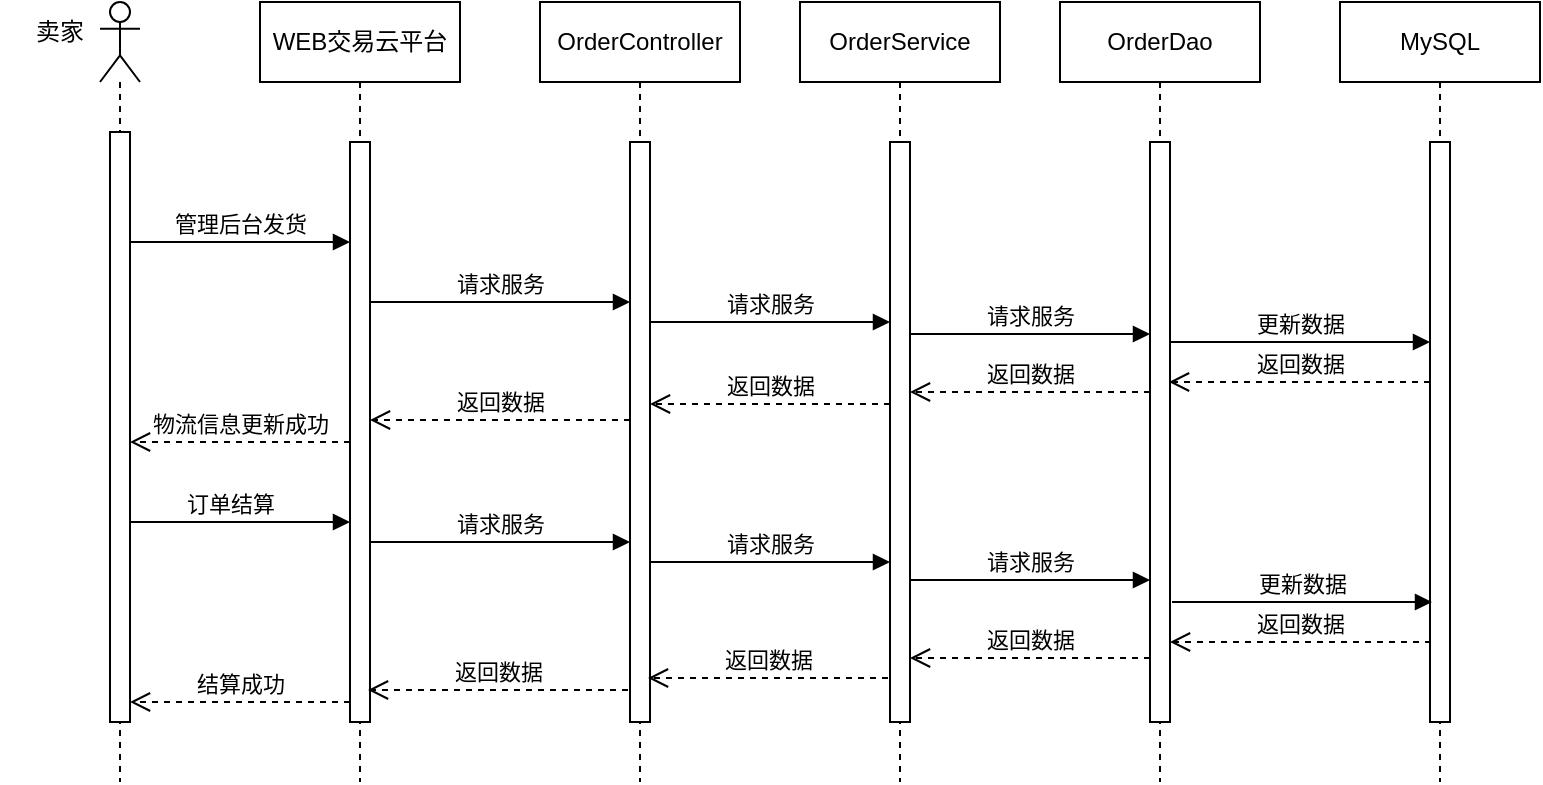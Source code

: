 <mxfile version="21.2.9" type="github">
  <diagram name="Page-1" id="Zv53tL02O57ZpJaGrIyd">
    <mxGraphModel dx="954" dy="615" grid="1" gridSize="10" guides="1" tooltips="1" connect="1" arrows="1" fold="1" page="1" pageScale="1" pageWidth="827" pageHeight="1169" math="0" shadow="0">
      <root>
        <mxCell id="0" />
        <mxCell id="1" parent="0" />
        <mxCell id="fNsMaFNwMK3S7i_xp2Tu-1" value="WEB交易云平台" style="shape=umlLifeline;perimeter=lifelinePerimeter;whiteSpace=wrap;html=1;container=0;dropTarget=0;collapsible=0;recursiveResize=0;outlineConnect=0;portConstraint=eastwest;newEdgeStyle={&quot;edgeStyle&quot;:&quot;elbowEdgeStyle&quot;,&quot;elbow&quot;:&quot;vertical&quot;,&quot;curved&quot;:0,&quot;rounded&quot;:0};" parent="1" vertex="1">
          <mxGeometry x="170" y="40" width="100" height="390" as="geometry" />
        </mxCell>
        <mxCell id="fNsMaFNwMK3S7i_xp2Tu-2" value="" style="html=1;points=[];perimeter=orthogonalPerimeter;outlineConnect=0;targetShapes=umlLifeline;portConstraint=eastwest;newEdgeStyle={&quot;edgeStyle&quot;:&quot;elbowEdgeStyle&quot;,&quot;elbow&quot;:&quot;vertical&quot;,&quot;curved&quot;:0,&quot;rounded&quot;:0};" parent="fNsMaFNwMK3S7i_xp2Tu-1" vertex="1">
          <mxGeometry x="45" y="70" width="10" height="290" as="geometry" />
        </mxCell>
        <mxCell id="fNsMaFNwMK3S7i_xp2Tu-3" value="OrderController" style="shape=umlLifeline;perimeter=lifelinePerimeter;whiteSpace=wrap;html=1;container=0;dropTarget=0;collapsible=0;recursiveResize=0;outlineConnect=0;portConstraint=eastwest;newEdgeStyle={&quot;edgeStyle&quot;:&quot;elbowEdgeStyle&quot;,&quot;elbow&quot;:&quot;vertical&quot;,&quot;curved&quot;:0,&quot;rounded&quot;:0};" parent="1" vertex="1">
          <mxGeometry x="310" y="40" width="100" height="390" as="geometry" />
        </mxCell>
        <mxCell id="fNsMaFNwMK3S7i_xp2Tu-4" value="" style="html=1;points=[];perimeter=orthogonalPerimeter;outlineConnect=0;targetShapes=umlLifeline;portConstraint=eastwest;newEdgeStyle={&quot;edgeStyle&quot;:&quot;elbowEdgeStyle&quot;,&quot;elbow&quot;:&quot;vertical&quot;,&quot;curved&quot;:0,&quot;rounded&quot;:0};" parent="fNsMaFNwMK3S7i_xp2Tu-3" vertex="1">
          <mxGeometry x="45" y="70" width="10" height="290" as="geometry" />
        </mxCell>
        <mxCell id="fNsMaFNwMK3S7i_xp2Tu-5" value="请求服务" style="html=1;verticalAlign=bottom;endArrow=block;edgeStyle=elbowEdgeStyle;elbow=vertical;curved=0;rounded=0;" parent="1" source="fNsMaFNwMK3S7i_xp2Tu-2" target="fNsMaFNwMK3S7i_xp2Tu-4" edge="1">
          <mxGeometry relative="1" as="geometry">
            <mxPoint x="335" y="130" as="sourcePoint" />
            <Array as="points">
              <mxPoint x="310" y="190" />
              <mxPoint x="320" y="120" />
            </Array>
          </mxGeometry>
        </mxCell>
        <mxCell id="fNsMaFNwMK3S7i_xp2Tu-6" value="返回数据" style="html=1;verticalAlign=bottom;endArrow=open;dashed=1;endSize=8;edgeStyle=elbowEdgeStyle;elbow=vertical;curved=0;rounded=0;" parent="1" edge="1">
          <mxGeometry relative="1" as="geometry">
            <mxPoint x="225" y="249" as="targetPoint" />
            <Array as="points">
              <mxPoint x="300" y="249" />
              <mxPoint x="250" y="239" />
              <mxPoint x="330" y="299" />
            </Array>
            <mxPoint x="355" y="249" as="sourcePoint" />
          </mxGeometry>
        </mxCell>
        <mxCell id="fNsMaFNwMK3S7i_xp2Tu-7" value="" style="shape=umlLifeline;perimeter=lifelinePerimeter;whiteSpace=wrap;html=1;container=1;dropTarget=0;collapsible=0;recursiveResize=0;outlineConnect=0;portConstraint=eastwest;newEdgeStyle={&quot;edgeStyle&quot;:&quot;elbowEdgeStyle&quot;,&quot;elbow&quot;:&quot;vertical&quot;,&quot;curved&quot;:0,&quot;rounded&quot;:0};participant=umlActor;" parent="1" vertex="1">
          <mxGeometry x="90" y="40" width="20" height="390" as="geometry" />
        </mxCell>
        <mxCell id="fNsMaFNwMK3S7i_xp2Tu-8" value="卖家" style="text;html=1;strokeColor=none;fillColor=none;align=center;verticalAlign=middle;whiteSpace=wrap;rounded=0;" parent="1" vertex="1">
          <mxGeometry x="40" y="40" width="60" height="30" as="geometry" />
        </mxCell>
        <mxCell id="fNsMaFNwMK3S7i_xp2Tu-9" value="" style="rounded=0;whiteSpace=wrap;html=1;" parent="1" vertex="1">
          <mxGeometry x="95" y="105" width="10" height="295" as="geometry" />
        </mxCell>
        <mxCell id="fNsMaFNwMK3S7i_xp2Tu-10" value="管理后台发货" style="html=1;verticalAlign=bottom;endArrow=block;edgeStyle=elbowEdgeStyle;elbow=vertical;curved=0;rounded=0;" parent="1" target="fNsMaFNwMK3S7i_xp2Tu-2" edge="1">
          <mxGeometry x="0.154" width="80" relative="1" as="geometry">
            <mxPoint x="105" y="180" as="sourcePoint" />
            <mxPoint x="220" y="180" as="targetPoint" />
            <Array as="points">
              <mxPoint x="140" y="160" />
              <mxPoint x="140" y="140" />
            </Array>
            <mxPoint as="offset" />
          </mxGeometry>
        </mxCell>
        <mxCell id="fNsMaFNwMK3S7i_xp2Tu-11" value="物流信息更新成功" style="html=1;verticalAlign=bottom;endArrow=open;dashed=1;endSize=8;edgeStyle=elbowEdgeStyle;elbow=vertical;curved=0;rounded=0;" parent="1" edge="1">
          <mxGeometry relative="1" as="geometry">
            <mxPoint x="215" y="260" as="sourcePoint" />
            <mxPoint x="105" y="260" as="targetPoint" />
            <Array as="points">
              <mxPoint x="200" y="260" />
              <mxPoint x="120" y="260" />
            </Array>
          </mxGeometry>
        </mxCell>
        <mxCell id="fNsMaFNwMK3S7i_xp2Tu-12" value="OrderService" style="shape=umlLifeline;perimeter=lifelinePerimeter;whiteSpace=wrap;html=1;container=0;dropTarget=0;collapsible=0;recursiveResize=0;outlineConnect=0;portConstraint=eastwest;newEdgeStyle={&quot;edgeStyle&quot;:&quot;elbowEdgeStyle&quot;,&quot;elbow&quot;:&quot;vertical&quot;,&quot;curved&quot;:0,&quot;rounded&quot;:0};" parent="1" vertex="1">
          <mxGeometry x="440" y="40" width="100" height="390" as="geometry" />
        </mxCell>
        <mxCell id="fNsMaFNwMK3S7i_xp2Tu-13" value="" style="html=1;points=[];perimeter=orthogonalPerimeter;outlineConnect=0;targetShapes=umlLifeline;portConstraint=eastwest;newEdgeStyle={&quot;edgeStyle&quot;:&quot;elbowEdgeStyle&quot;,&quot;elbow&quot;:&quot;vertical&quot;,&quot;curved&quot;:0,&quot;rounded&quot;:0};" parent="fNsMaFNwMK3S7i_xp2Tu-12" vertex="1">
          <mxGeometry x="45" y="70" width="10" height="290" as="geometry" />
        </mxCell>
        <mxCell id="fNsMaFNwMK3S7i_xp2Tu-14" value="OrderDao" style="shape=umlLifeline;perimeter=lifelinePerimeter;whiteSpace=wrap;html=1;container=0;dropTarget=0;collapsible=0;recursiveResize=0;outlineConnect=0;portConstraint=eastwest;newEdgeStyle={&quot;edgeStyle&quot;:&quot;elbowEdgeStyle&quot;,&quot;elbow&quot;:&quot;vertical&quot;,&quot;curved&quot;:0,&quot;rounded&quot;:0};" parent="1" vertex="1">
          <mxGeometry x="570" y="40" width="100" height="390" as="geometry" />
        </mxCell>
        <mxCell id="fNsMaFNwMK3S7i_xp2Tu-15" value="" style="html=1;points=[];perimeter=orthogonalPerimeter;outlineConnect=0;targetShapes=umlLifeline;portConstraint=eastwest;newEdgeStyle={&quot;edgeStyle&quot;:&quot;elbowEdgeStyle&quot;,&quot;elbow&quot;:&quot;vertical&quot;,&quot;curved&quot;:0,&quot;rounded&quot;:0};" parent="fNsMaFNwMK3S7i_xp2Tu-14" vertex="1">
          <mxGeometry x="45" y="70" width="10" height="290" as="geometry" />
        </mxCell>
        <mxCell id="fNsMaFNwMK3S7i_xp2Tu-16" value="MySQL" style="shape=umlLifeline;perimeter=lifelinePerimeter;whiteSpace=wrap;html=1;container=0;dropTarget=0;collapsible=0;recursiveResize=0;outlineConnect=0;portConstraint=eastwest;newEdgeStyle={&quot;edgeStyle&quot;:&quot;elbowEdgeStyle&quot;,&quot;elbow&quot;:&quot;vertical&quot;,&quot;curved&quot;:0,&quot;rounded&quot;:0};" parent="1" vertex="1">
          <mxGeometry x="710" y="40" width="100" height="390" as="geometry" />
        </mxCell>
        <mxCell id="fNsMaFNwMK3S7i_xp2Tu-17" value="" style="html=1;points=[];perimeter=orthogonalPerimeter;outlineConnect=0;targetShapes=umlLifeline;portConstraint=eastwest;newEdgeStyle={&quot;edgeStyle&quot;:&quot;elbowEdgeStyle&quot;,&quot;elbow&quot;:&quot;vertical&quot;,&quot;curved&quot;:0,&quot;rounded&quot;:0};" parent="fNsMaFNwMK3S7i_xp2Tu-16" vertex="1">
          <mxGeometry x="45" y="70" width="10" height="290" as="geometry" />
        </mxCell>
        <mxCell id="fNsMaFNwMK3S7i_xp2Tu-18" value="订单结算" style="html=1;verticalAlign=bottom;endArrow=block;edgeStyle=elbowEdgeStyle;elbow=vertical;curved=0;rounded=0;" parent="1" target="fNsMaFNwMK3S7i_xp2Tu-2" edge="1">
          <mxGeometry width="80" relative="1" as="geometry">
            <mxPoint x="105" y="290" as="sourcePoint" />
            <mxPoint x="210" y="290" as="targetPoint" />
            <Array as="points">
              <mxPoint x="140" y="300" />
              <mxPoint x="160" y="280" />
            </Array>
          </mxGeometry>
        </mxCell>
        <mxCell id="fNsMaFNwMK3S7i_xp2Tu-19" value="请求服务" style="html=1;verticalAlign=bottom;endArrow=block;edgeStyle=elbowEdgeStyle;elbow=vertical;curved=0;rounded=0;" parent="1" source="fNsMaFNwMK3S7i_xp2Tu-4" target="fNsMaFNwMK3S7i_xp2Tu-13" edge="1">
          <mxGeometry relative="1" as="geometry">
            <mxPoint x="370" y="200" as="sourcePoint" />
            <Array as="points">
              <mxPoint x="445" y="200" />
              <mxPoint x="455" y="130" />
            </Array>
            <mxPoint x="490" y="200" as="targetPoint" />
          </mxGeometry>
        </mxCell>
        <mxCell id="fNsMaFNwMK3S7i_xp2Tu-20" value="请求服务" style="html=1;verticalAlign=bottom;endArrow=block;edgeStyle=elbowEdgeStyle;elbow=vertical;curved=0;rounded=0;" parent="1" edge="1">
          <mxGeometry relative="1" as="geometry">
            <mxPoint x="495" y="206" as="sourcePoint" />
            <Array as="points">
              <mxPoint x="570" y="206" />
              <mxPoint x="580" y="136" />
            </Array>
            <mxPoint x="615" y="206" as="targetPoint" />
          </mxGeometry>
        </mxCell>
        <mxCell id="fNsMaFNwMK3S7i_xp2Tu-21" value="更新数据" style="html=1;verticalAlign=bottom;endArrow=block;edgeStyle=elbowEdgeStyle;elbow=vertical;curved=0;rounded=0;" parent="1" source="fNsMaFNwMK3S7i_xp2Tu-15" target="fNsMaFNwMK3S7i_xp2Tu-17" edge="1">
          <mxGeometry relative="1" as="geometry">
            <mxPoint x="630" y="210" as="sourcePoint" />
            <Array as="points">
              <mxPoint x="695" y="210" />
              <mxPoint x="705" y="140" />
            </Array>
            <mxPoint x="740" y="210" as="targetPoint" />
            <mxPoint as="offset" />
          </mxGeometry>
        </mxCell>
        <mxCell id="fNsMaFNwMK3S7i_xp2Tu-22" value="返回数据" style="html=1;verticalAlign=bottom;endArrow=open;dashed=1;endSize=8;edgeStyle=elbowEdgeStyle;elbow=vertical;curved=0;rounded=0;" parent="1" source="fNsMaFNwMK3S7i_xp2Tu-17" edge="1">
          <mxGeometry relative="1" as="geometry">
            <mxPoint x="624.5" y="230" as="targetPoint" />
            <Array as="points">
              <mxPoint x="700" y="230" />
              <mxPoint x="650" y="220" />
              <mxPoint x="730" y="280" />
            </Array>
            <mxPoint x="750" y="230" as="sourcePoint" />
          </mxGeometry>
        </mxCell>
        <mxCell id="fNsMaFNwMK3S7i_xp2Tu-23" value="返回数据" style="html=1;verticalAlign=bottom;endArrow=open;dashed=1;endSize=8;edgeStyle=elbowEdgeStyle;elbow=vertical;curved=0;rounded=0;" parent="1" edge="1">
          <mxGeometry relative="1" as="geometry">
            <mxPoint x="495" y="235" as="targetPoint" />
            <Array as="points">
              <mxPoint x="575.5" y="235" />
              <mxPoint x="525.5" y="225" />
              <mxPoint x="605.5" y="285" />
            </Array>
            <mxPoint x="615" y="235" as="sourcePoint" />
          </mxGeometry>
        </mxCell>
        <mxCell id="fNsMaFNwMK3S7i_xp2Tu-24" value="返回数据" style="html=1;verticalAlign=bottom;endArrow=open;dashed=1;endSize=8;edgeStyle=elbowEdgeStyle;elbow=vertical;curved=0;rounded=0;" parent="1" edge="1">
          <mxGeometry relative="1" as="geometry">
            <mxPoint x="365" y="241" as="targetPoint" />
            <Array as="points">
              <mxPoint x="450.5" y="241" />
              <mxPoint x="400.5" y="231" />
              <mxPoint x="480.5" y="291" />
            </Array>
            <mxPoint x="485" y="241" as="sourcePoint" />
          </mxGeometry>
        </mxCell>
        <mxCell id="fNsMaFNwMK3S7i_xp2Tu-25" value="请求服务" style="html=1;verticalAlign=bottom;endArrow=block;edgeStyle=elbowEdgeStyle;elbow=vertical;curved=0;rounded=0;" parent="1" edge="1">
          <mxGeometry relative="1" as="geometry">
            <mxPoint x="225" y="310" as="sourcePoint" />
            <Array as="points">
              <mxPoint x="310" y="310" />
              <mxPoint x="320" y="240" />
            </Array>
            <mxPoint x="355" y="310" as="targetPoint" />
          </mxGeometry>
        </mxCell>
        <mxCell id="fNsMaFNwMK3S7i_xp2Tu-26" value="请求服务" style="html=1;verticalAlign=bottom;endArrow=block;edgeStyle=elbowEdgeStyle;elbow=vertical;curved=0;rounded=0;" parent="1" edge="1">
          <mxGeometry relative="1" as="geometry">
            <mxPoint x="365" y="320" as="sourcePoint" />
            <Array as="points">
              <mxPoint x="445" y="320" />
              <mxPoint x="455" y="250" />
            </Array>
            <mxPoint x="485" y="320" as="targetPoint" />
          </mxGeometry>
        </mxCell>
        <mxCell id="fNsMaFNwMK3S7i_xp2Tu-27" value="请求服务" style="html=1;verticalAlign=bottom;endArrow=block;edgeStyle=elbowEdgeStyle;elbow=vertical;curved=0;rounded=0;" parent="1" edge="1">
          <mxGeometry relative="1" as="geometry">
            <mxPoint x="495" y="329" as="sourcePoint" />
            <Array as="points">
              <mxPoint x="570" y="329" />
              <mxPoint x="580" y="259" />
            </Array>
            <mxPoint x="615" y="329" as="targetPoint" />
          </mxGeometry>
        </mxCell>
        <mxCell id="fNsMaFNwMK3S7i_xp2Tu-28" value="更新数据" style="html=1;verticalAlign=bottom;endArrow=block;edgeStyle=elbowEdgeStyle;elbow=vertical;curved=0;rounded=0;" parent="1" edge="1">
          <mxGeometry relative="1" as="geometry">
            <mxPoint x="626" y="340" as="sourcePoint" />
            <Array as="points">
              <mxPoint x="696" y="340" />
              <mxPoint x="706" y="270" />
            </Array>
            <mxPoint x="756" y="340" as="targetPoint" />
          </mxGeometry>
        </mxCell>
        <mxCell id="fNsMaFNwMK3S7i_xp2Tu-29" value="返回数据" style="html=1;verticalAlign=bottom;endArrow=open;dashed=1;endSize=8;edgeStyle=elbowEdgeStyle;elbow=vertical;curved=0;rounded=0;" parent="1" edge="1">
          <mxGeometry relative="1" as="geometry">
            <mxPoint x="625" y="360" as="targetPoint" />
            <Array as="points">
              <mxPoint x="700.5" y="360" />
              <mxPoint x="650.5" y="350" />
              <mxPoint x="730.5" y="410" />
            </Array>
            <mxPoint x="755.5" y="360" as="sourcePoint" />
          </mxGeometry>
        </mxCell>
        <mxCell id="fNsMaFNwMK3S7i_xp2Tu-30" value="返回数据" style="html=1;verticalAlign=bottom;endArrow=open;dashed=1;endSize=8;edgeStyle=elbowEdgeStyle;elbow=vertical;curved=0;rounded=0;" parent="1" edge="1">
          <mxGeometry relative="1" as="geometry">
            <mxPoint x="495" y="368" as="targetPoint" />
            <Array as="points">
              <mxPoint x="575.5" y="368" />
              <mxPoint x="525.5" y="358" />
              <mxPoint x="605.5" y="418" />
            </Array>
            <mxPoint x="615" y="368" as="sourcePoint" />
          </mxGeometry>
        </mxCell>
        <mxCell id="fNsMaFNwMK3S7i_xp2Tu-31" value="返回数据" style="html=1;verticalAlign=bottom;endArrow=open;dashed=1;endSize=8;edgeStyle=elbowEdgeStyle;elbow=vertical;curved=0;rounded=0;" parent="1" edge="1">
          <mxGeometry relative="1" as="geometry">
            <mxPoint x="364" y="378" as="targetPoint" />
            <Array as="points">
              <mxPoint x="449.5" y="378" />
              <mxPoint x="399.5" y="368" />
              <mxPoint x="479.5" y="428" />
            </Array>
            <mxPoint x="484" y="378" as="sourcePoint" />
          </mxGeometry>
        </mxCell>
        <mxCell id="fNsMaFNwMK3S7i_xp2Tu-32" value="返回数据" style="html=1;verticalAlign=bottom;endArrow=open;dashed=1;endSize=8;edgeStyle=elbowEdgeStyle;elbow=vertical;curved=0;rounded=0;" parent="1" edge="1">
          <mxGeometry relative="1" as="geometry">
            <mxPoint x="224" y="384" as="targetPoint" />
            <Array as="points">
              <mxPoint x="299" y="384" />
              <mxPoint x="249" y="374" />
              <mxPoint x="329" y="434" />
            </Array>
            <mxPoint x="354" y="384" as="sourcePoint" />
          </mxGeometry>
        </mxCell>
        <mxCell id="fNsMaFNwMK3S7i_xp2Tu-33" value="结算成功" style="html=1;verticalAlign=bottom;endArrow=open;dashed=1;endSize=8;edgeStyle=elbowEdgeStyle;elbow=vertical;curved=0;rounded=0;" parent="1" edge="1">
          <mxGeometry relative="1" as="geometry">
            <mxPoint x="215" y="390" as="sourcePoint" />
            <mxPoint x="105" y="390" as="targetPoint" />
            <Array as="points">
              <mxPoint x="200" y="390" />
              <mxPoint x="120" y="390" />
            </Array>
            <mxPoint as="offset" />
          </mxGeometry>
        </mxCell>
      </root>
    </mxGraphModel>
  </diagram>
</mxfile>

